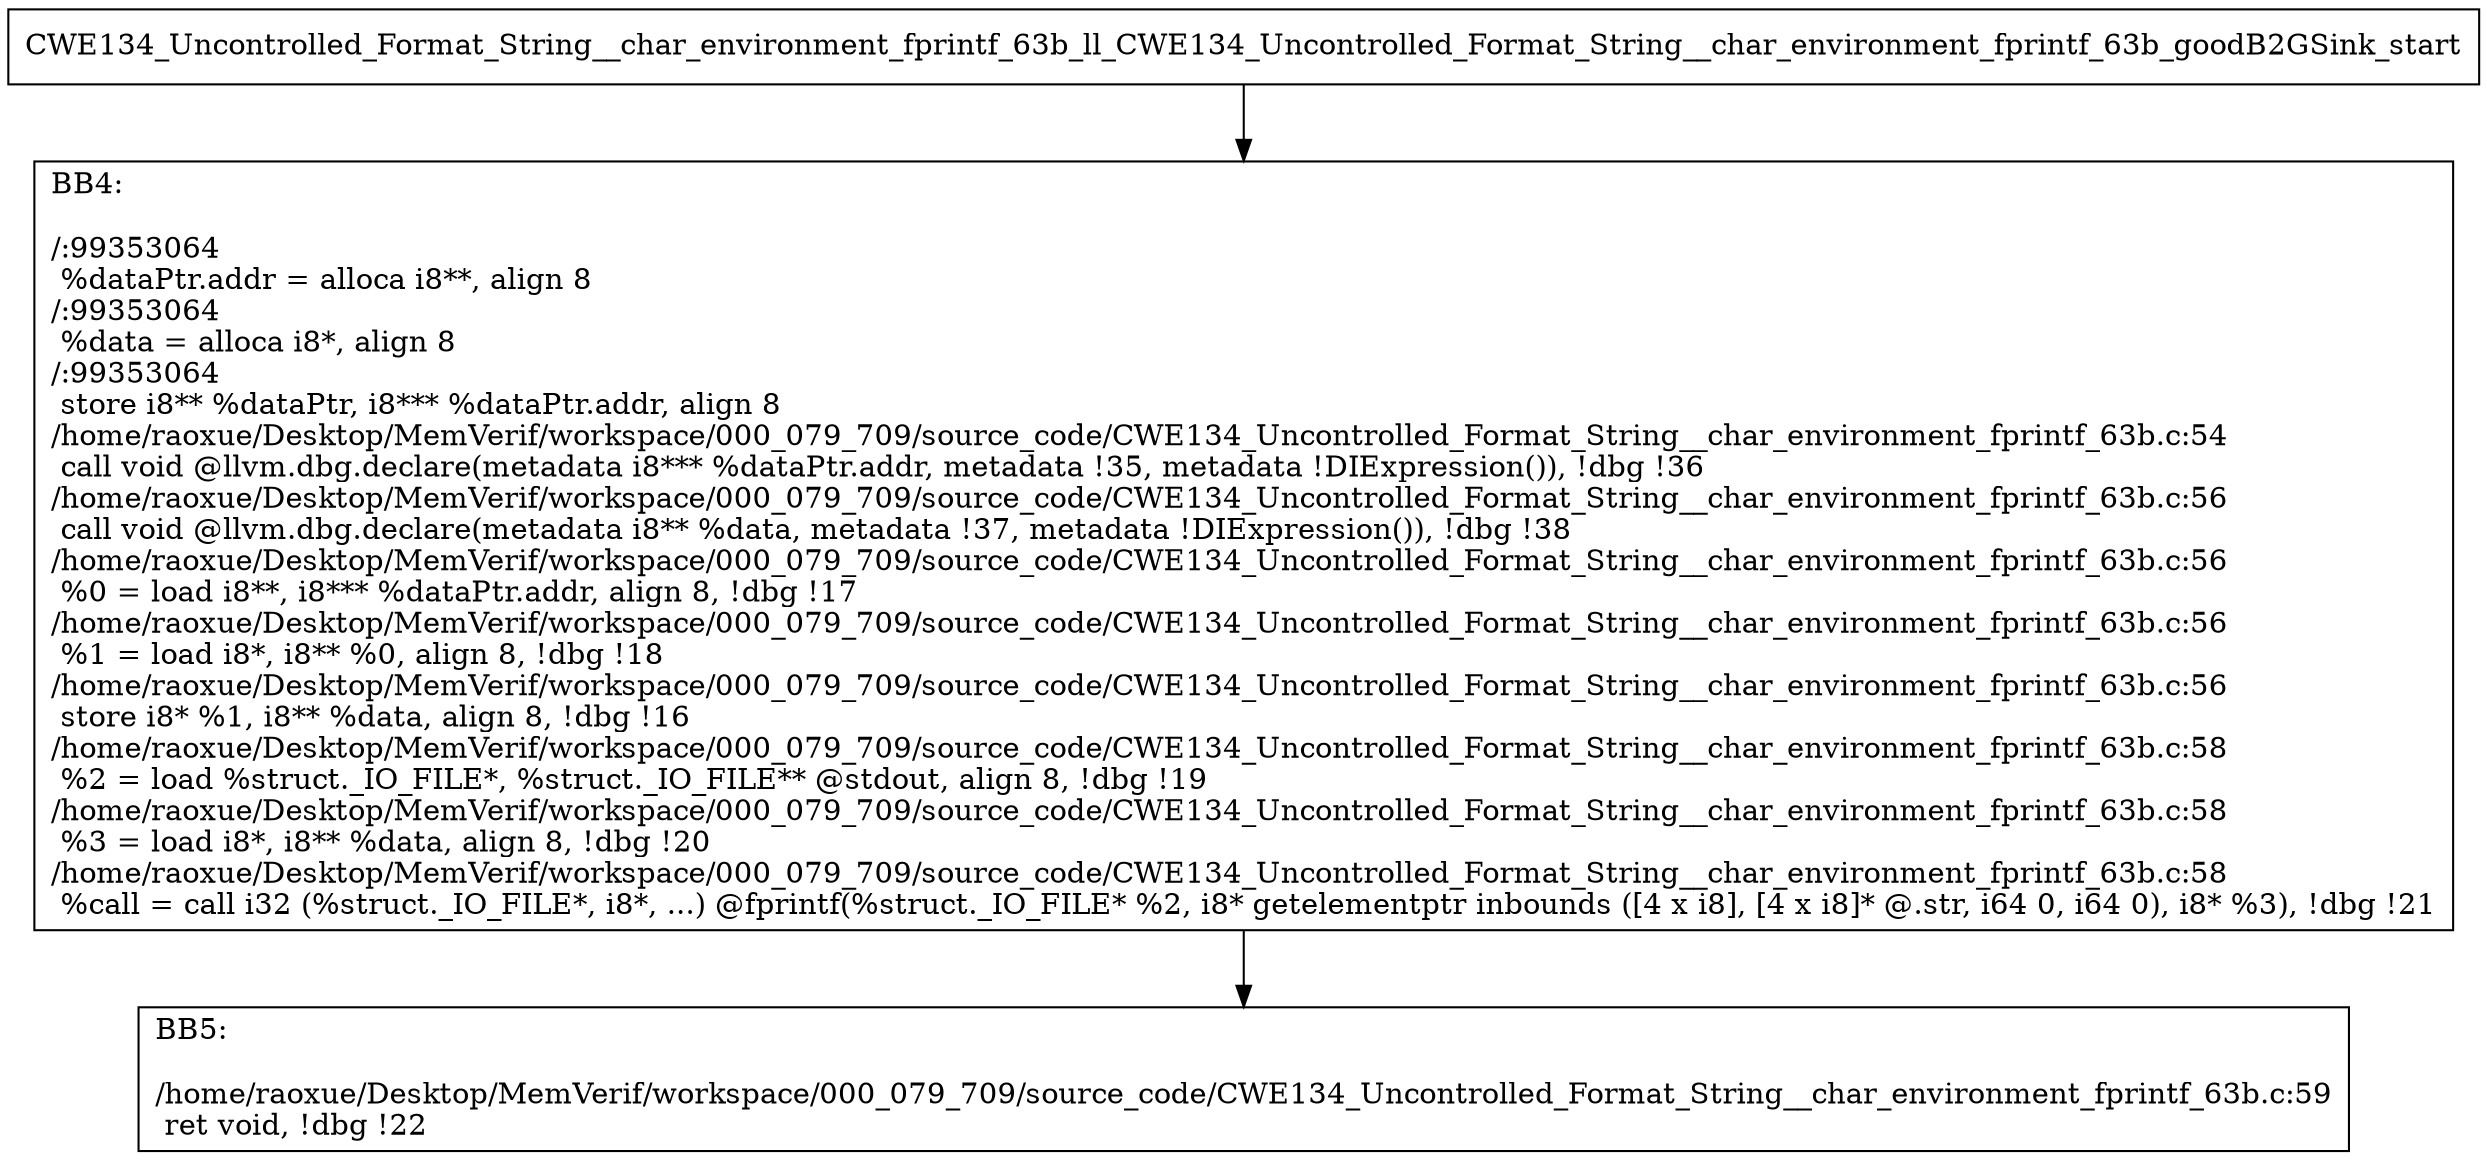 digraph "CFG for'CWE134_Uncontrolled_Format_String__char_environment_fprintf_63b_ll_CWE134_Uncontrolled_Format_String__char_environment_fprintf_63b_goodB2GSink' function" {
	BBCWE134_Uncontrolled_Format_String__char_environment_fprintf_63b_ll_CWE134_Uncontrolled_Format_String__char_environment_fprintf_63b_goodB2GSink_start[shape=record,label="{CWE134_Uncontrolled_Format_String__char_environment_fprintf_63b_ll_CWE134_Uncontrolled_Format_String__char_environment_fprintf_63b_goodB2GSink_start}"];
	BBCWE134_Uncontrolled_Format_String__char_environment_fprintf_63b_ll_CWE134_Uncontrolled_Format_String__char_environment_fprintf_63b_goodB2GSink_start-> CWE134_Uncontrolled_Format_String__char_environment_fprintf_63b_ll_CWE134_Uncontrolled_Format_String__char_environment_fprintf_63b_goodB2GSinkBB4;
	CWE134_Uncontrolled_Format_String__char_environment_fprintf_63b_ll_CWE134_Uncontrolled_Format_String__char_environment_fprintf_63b_goodB2GSinkBB4 [shape=record, label="{BB4:\l\l/:99353064\l
  %dataPtr.addr = alloca i8**, align 8\l
/:99353064\l
  %data = alloca i8*, align 8\l
/:99353064\l
  store i8** %dataPtr, i8*** %dataPtr.addr, align 8\l
/home/raoxue/Desktop/MemVerif/workspace/000_079_709/source_code/CWE134_Uncontrolled_Format_String__char_environment_fprintf_63b.c:54\l
  call void @llvm.dbg.declare(metadata i8*** %dataPtr.addr, metadata !35, metadata !DIExpression()), !dbg !36\l
/home/raoxue/Desktop/MemVerif/workspace/000_079_709/source_code/CWE134_Uncontrolled_Format_String__char_environment_fprintf_63b.c:56\l
  call void @llvm.dbg.declare(metadata i8** %data, metadata !37, metadata !DIExpression()), !dbg !38\l
/home/raoxue/Desktop/MemVerif/workspace/000_079_709/source_code/CWE134_Uncontrolled_Format_String__char_environment_fprintf_63b.c:56\l
  %0 = load i8**, i8*** %dataPtr.addr, align 8, !dbg !17\l
/home/raoxue/Desktop/MemVerif/workspace/000_079_709/source_code/CWE134_Uncontrolled_Format_String__char_environment_fprintf_63b.c:56\l
  %1 = load i8*, i8** %0, align 8, !dbg !18\l
/home/raoxue/Desktop/MemVerif/workspace/000_079_709/source_code/CWE134_Uncontrolled_Format_String__char_environment_fprintf_63b.c:56\l
  store i8* %1, i8** %data, align 8, !dbg !16\l
/home/raoxue/Desktop/MemVerif/workspace/000_079_709/source_code/CWE134_Uncontrolled_Format_String__char_environment_fprintf_63b.c:58\l
  %2 = load %struct._IO_FILE*, %struct._IO_FILE** @stdout, align 8, !dbg !19\l
/home/raoxue/Desktop/MemVerif/workspace/000_079_709/source_code/CWE134_Uncontrolled_Format_String__char_environment_fprintf_63b.c:58\l
  %3 = load i8*, i8** %data, align 8, !dbg !20\l
/home/raoxue/Desktop/MemVerif/workspace/000_079_709/source_code/CWE134_Uncontrolled_Format_String__char_environment_fprintf_63b.c:58\l
  %call = call i32 (%struct._IO_FILE*, i8*, ...) @fprintf(%struct._IO_FILE* %2, i8* getelementptr inbounds ([4 x i8], [4 x i8]* @.str, i64 0, i64 0), i8* %3), !dbg !21\l
}"];
	CWE134_Uncontrolled_Format_String__char_environment_fprintf_63b_ll_CWE134_Uncontrolled_Format_String__char_environment_fprintf_63b_goodB2GSinkBB4-> CWE134_Uncontrolled_Format_String__char_environment_fprintf_63b_ll_CWE134_Uncontrolled_Format_String__char_environment_fprintf_63b_goodB2GSinkBB5;
	CWE134_Uncontrolled_Format_String__char_environment_fprintf_63b_ll_CWE134_Uncontrolled_Format_String__char_environment_fprintf_63b_goodB2GSinkBB5 [shape=record, label="{BB5:\l\l/home/raoxue/Desktop/MemVerif/workspace/000_079_709/source_code/CWE134_Uncontrolled_Format_String__char_environment_fprintf_63b.c:59\l
  ret void, !dbg !22\l
}"];
}
